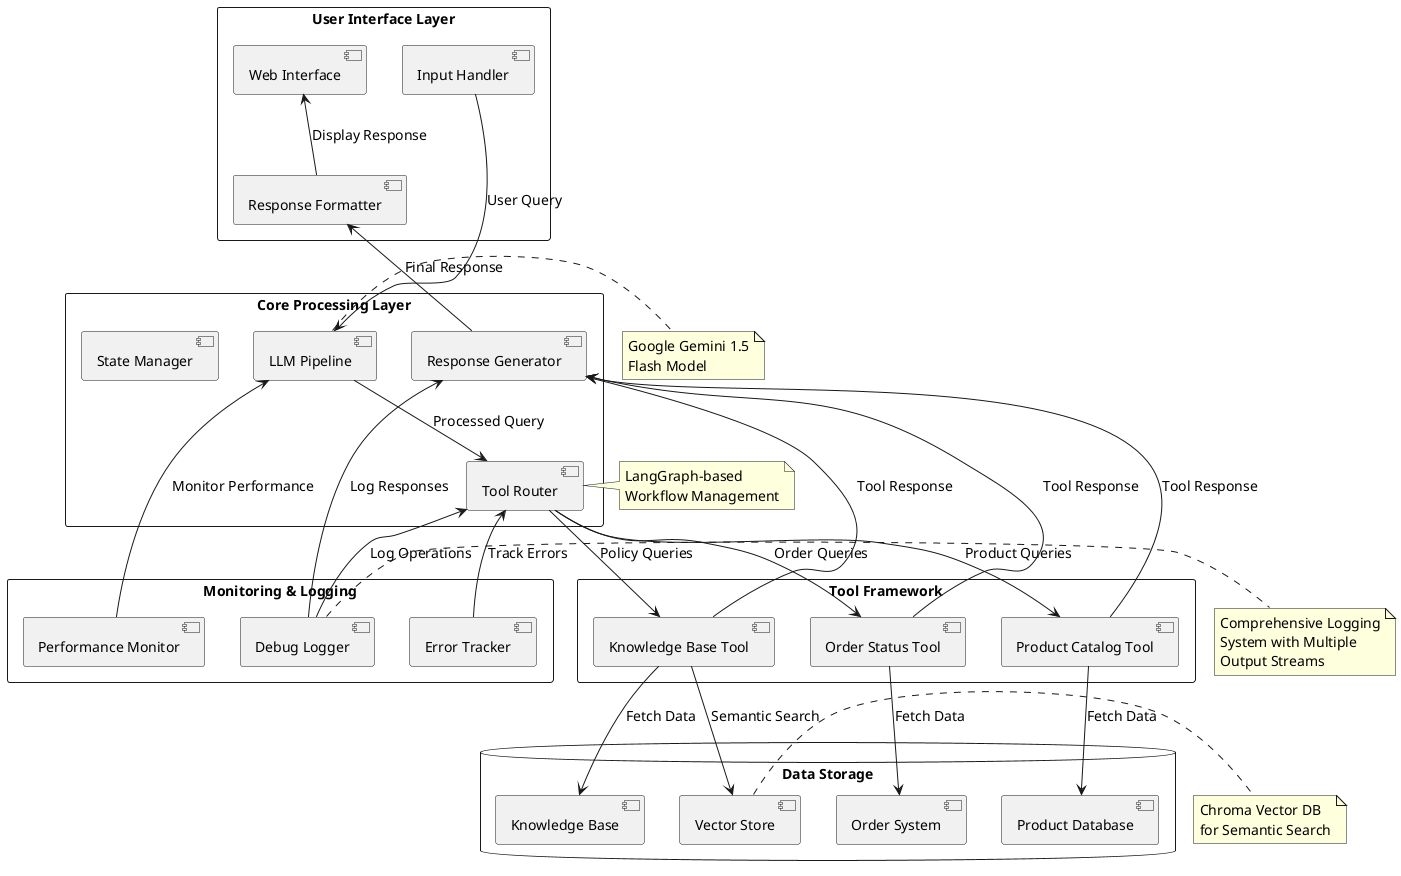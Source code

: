 @startuml RAG_Agent_Architecture

skinparam componentStyle uml2
skinparam backgroundColor white
skinparam defaultFontSize 14
skinparam defaultFontName Arial

' Define components
rectangle "User Interface Layer" {
    [Input Handler] as IH
    [Response Formatter] as RF
    [Web Interface] as WI
}

rectangle "Core Processing Layer" {
    [LLM Pipeline] as LLM
    [Tool Router] as TR
    [State Manager] as SM
    [Response Generator] as RG
}

rectangle "Tool Framework" {
    [Product Catalog Tool] as PCT
    [Knowledge Base Tool] as KBT
    [Order Status Tool] as OST
}

database "Data Storage" {
    [Product Database] as PDB
    [Knowledge Base] as KB
    [Order System] as OS
    [Vector Store] as VS
}

rectangle "Monitoring & Logging" {
    [Debug Logger] as DL
    [Performance Monitor] as PM
    [Error Tracker] as ET
}

' Define relationships
IH -down-> LLM : User Query
LLM -down-> TR : Processed Query
TR -down-> PCT : Product Queries
TR -down-> KBT : Policy Queries
TR -down-> OST : Order Queries

PCT -down-> PDB : Fetch Data
KBT -down-> KB : Fetch Data
OST -down-> OS : Fetch Data
KBT -down-> VS : Semantic Search

PCT -up-> RG : Tool Response
KBT -up-> RG : Tool Response
OST -up-> RG : Tool Response

RG -up-> RF : Final Response
RF -up-> WI : Display Response

' Monitoring connections
DL -up-> TR : Log Operations
DL -up-> RG : Log Responses
PM -up-> LLM : Monitor Performance
ET -up-> TR : Track Errors

' Add notes
note right of LLM
  Google Gemini 1.5
  Flash Model
end note

note right of TR
  LangGraph-based
  Workflow Management
end note

note right of VS
  Chroma Vector DB
  for Semantic Search
end note

note right of DL
  Comprehensive Logging
  System with Multiple
  Output Streams
end note

@enduml
